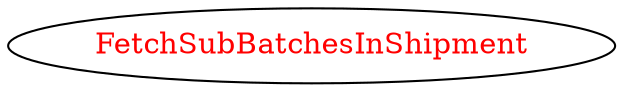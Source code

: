 digraph dependencyGraph {
 concentrate=true;
 ranksep="2.0";
 rankdir="LR"; 
 splines="ortho";
"FetchSubBatchesInShipment" [fontcolor="red"];
}